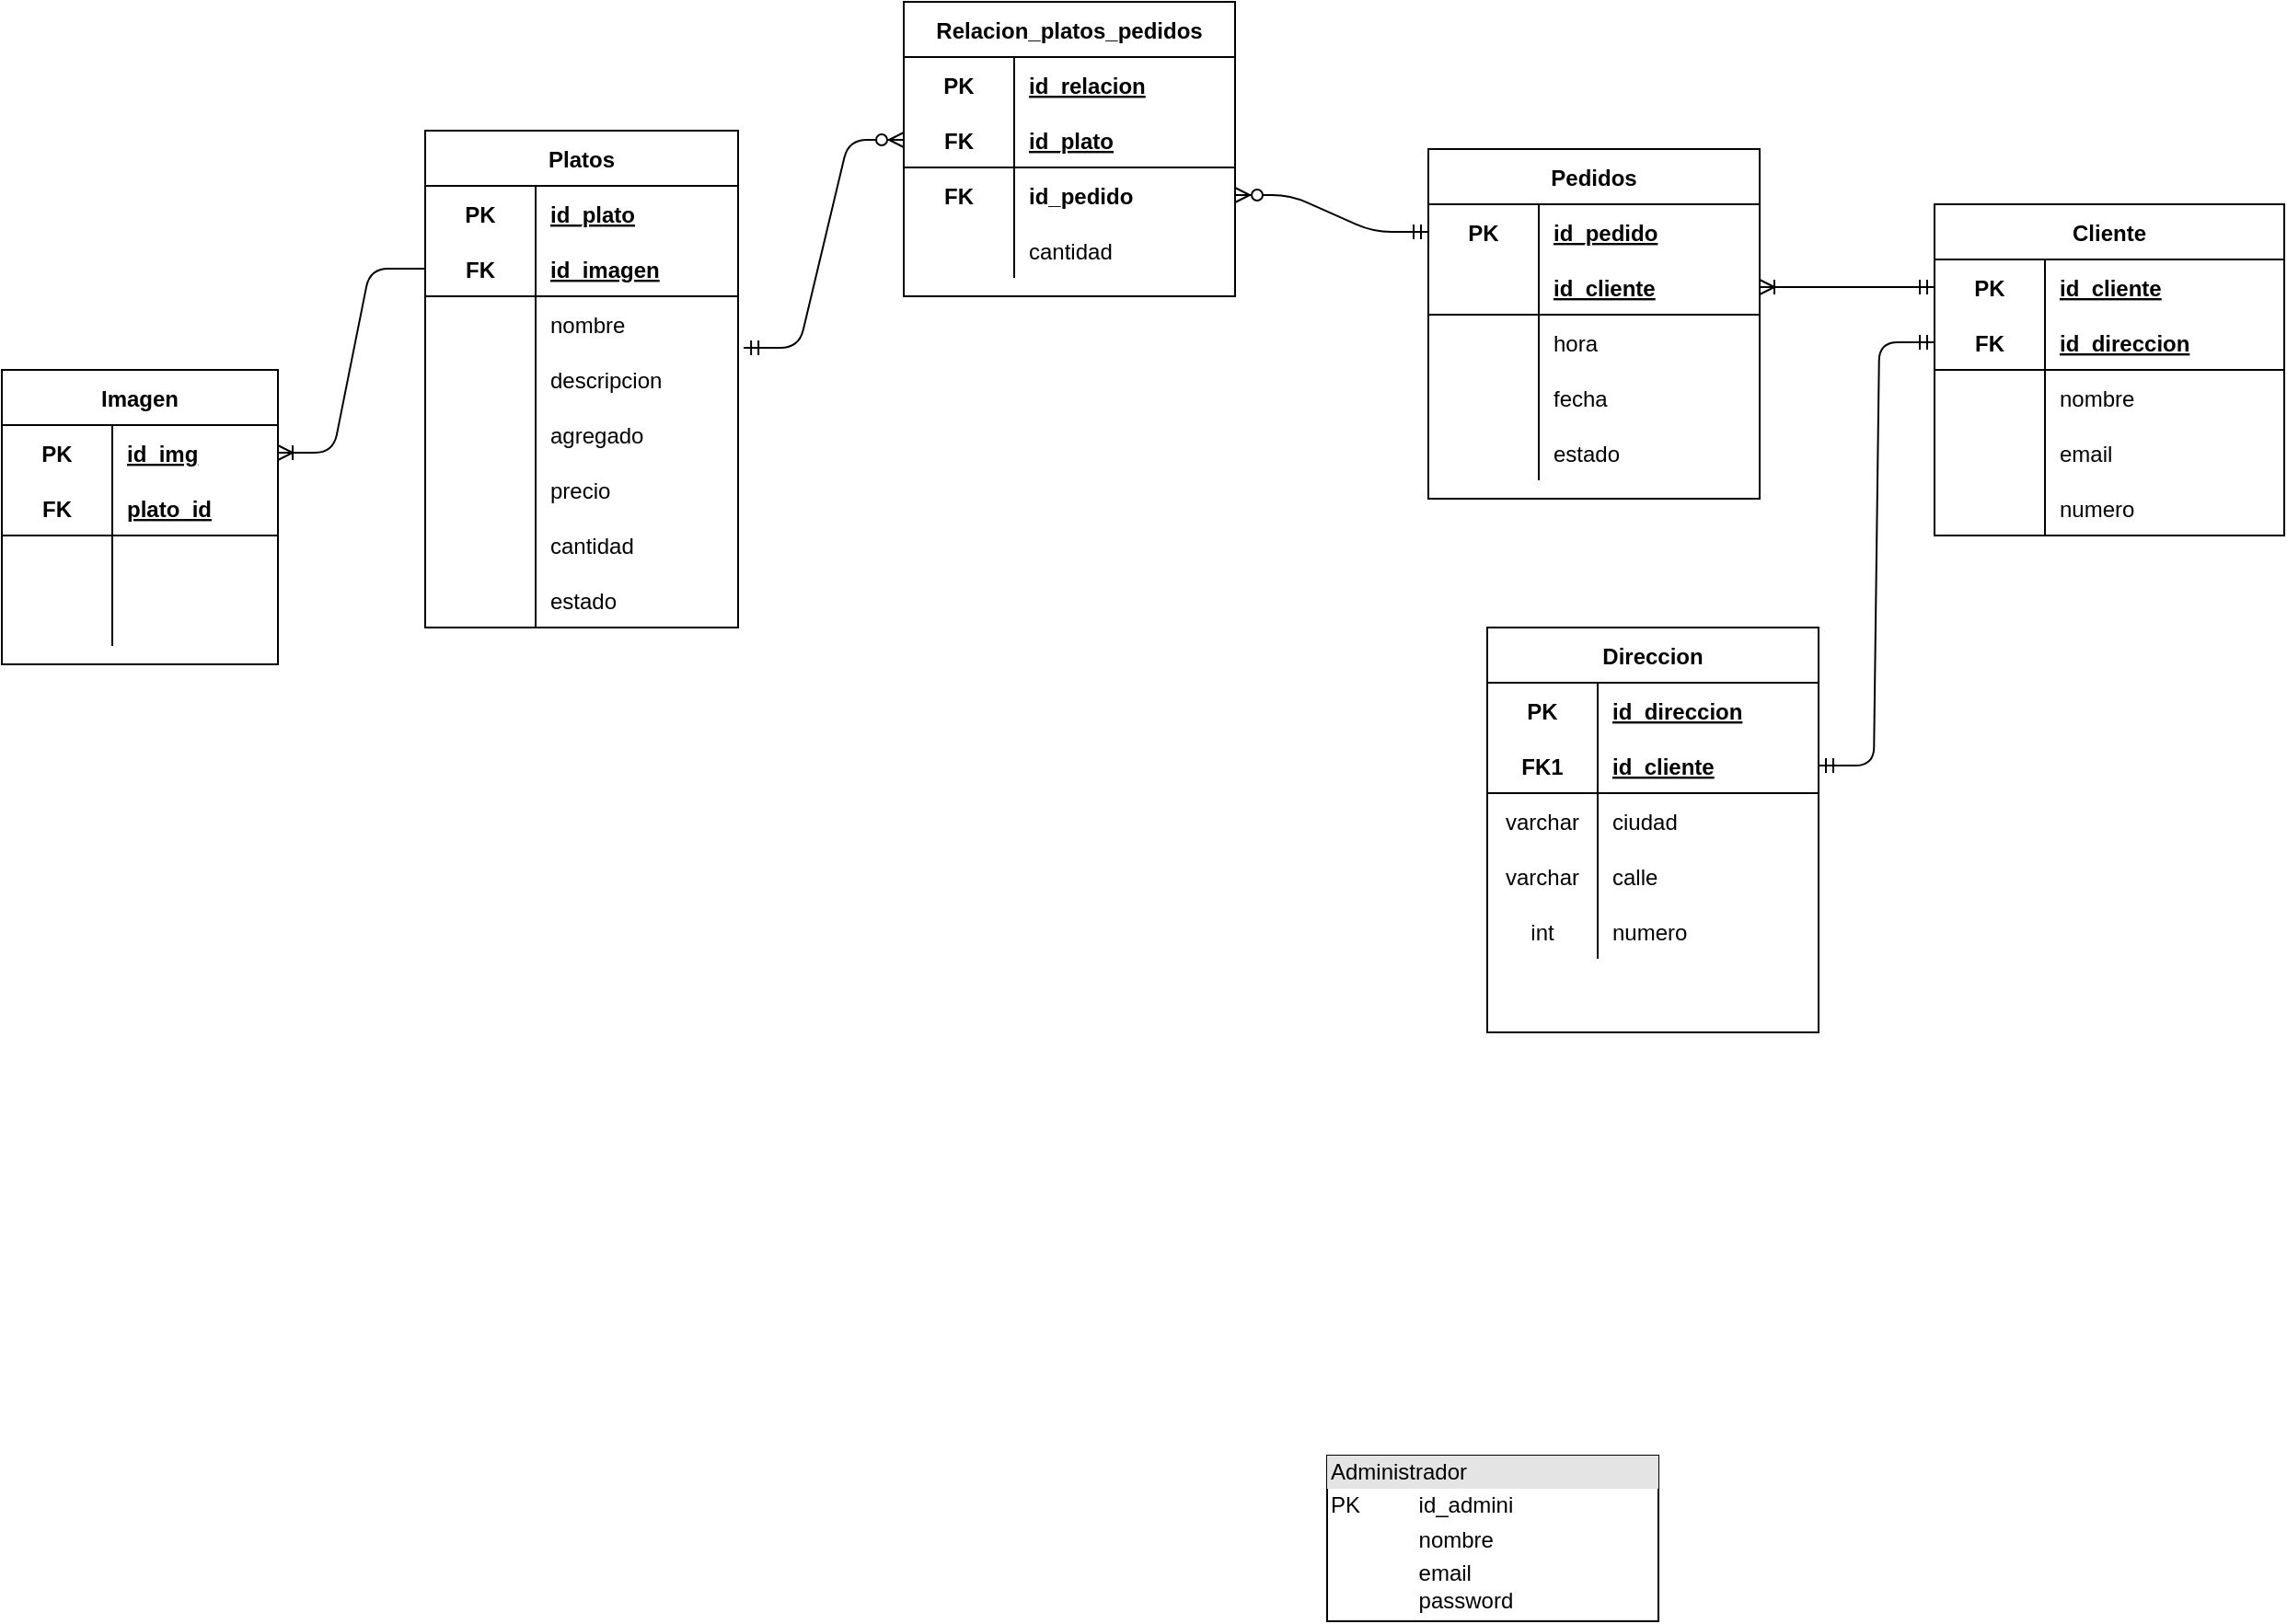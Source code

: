 <mxfile version="15.2.7" type="github">
  <diagram id="C5RBs43oDa-KdzZeNtuy" name="Page-1">
    <mxGraphModel dx="2143" dy="746" grid="1" gridSize="10" guides="1" tooltips="1" connect="1" arrows="1" fold="1" page="1" pageScale="1" pageWidth="827" pageHeight="1169" math="0" shadow="0">
      <root>
        <mxCell id="WIyWlLk6GJQsqaUBKTNV-0" />
        <mxCell id="WIyWlLk6GJQsqaUBKTNV-1" parent="WIyWlLk6GJQsqaUBKTNV-0" />
        <mxCell id="ESda6m1xkykQsSSz6do7-42" value="&lt;div style=&quot;box-sizing: border-box ; width: 100% ; background: #e4e4e4 ; padding: 2px&quot;&gt;Administrador&lt;/div&gt;&lt;table style=&quot;width: 100% ; font-size: 1em&quot; cellspacing=&quot;0&quot; cellpadding=&quot;2&quot;&gt;&lt;tbody&gt;&lt;tr&gt;&lt;td&gt;PK&lt;/td&gt;&lt;td&gt;id_admini&lt;/td&gt;&lt;/tr&gt;&lt;tr&gt;&lt;td&gt;&lt;br&gt;&lt;/td&gt;&lt;td&gt;nombre&lt;/td&gt;&lt;/tr&gt;&lt;tr&gt;&lt;td&gt;&lt;br&gt;&lt;/td&gt;&lt;td&gt;email&lt;br&gt;password&lt;br&gt;&lt;/td&gt;&lt;/tr&gt;&lt;/tbody&gt;&lt;/table&gt;" style="verticalAlign=top;align=left;overflow=fill;html=1;" vertex="1" parent="WIyWlLk6GJQsqaUBKTNV-1">
          <mxGeometry x="560" y="910" width="180" height="90" as="geometry" />
        </mxCell>
        <mxCell id="ESda6m1xkykQsSSz6do7-54" value="" style="edgeStyle=entityRelationEdgeStyle;fontSize=12;html=1;endArrow=ERmandOne;startArrow=ERmandOne;entryX=0;entryY=0.5;entryDx=0;entryDy=0;" edge="1" parent="WIyWlLk6GJQsqaUBKTNV-1" source="ESda6m1xkykQsSSz6do7-59" target="ESda6m1xkykQsSSz6do7-76">
          <mxGeometry width="100" height="100" relative="1" as="geometry">
            <mxPoint x="650" y="405" as="sourcePoint" />
            <mxPoint x="750" y="305" as="targetPoint" />
          </mxGeometry>
        </mxCell>
        <mxCell id="ESda6m1xkykQsSSz6do7-55" value="Direccion" style="shape=table;startSize=30;container=1;collapsible=1;childLayout=tableLayout;fixedRows=1;rowLines=0;fontStyle=1;align=center;resizeLast=1;" vertex="1" parent="WIyWlLk6GJQsqaUBKTNV-1">
          <mxGeometry x="647" y="460" width="180" height="220" as="geometry" />
        </mxCell>
        <mxCell id="ESda6m1xkykQsSSz6do7-56" value="" style="shape=partialRectangle;collapsible=0;dropTarget=0;pointerEvents=0;fillColor=none;top=0;left=0;bottom=0;right=0;points=[[0,0.5],[1,0.5]];portConstraint=eastwest;" vertex="1" parent="ESda6m1xkykQsSSz6do7-55">
          <mxGeometry y="30" width="180" height="30" as="geometry" />
        </mxCell>
        <mxCell id="ESda6m1xkykQsSSz6do7-57" value="PK" style="shape=partialRectangle;connectable=0;fillColor=none;top=0;left=0;bottom=0;right=0;fontStyle=1;overflow=hidden;" vertex="1" parent="ESda6m1xkykQsSSz6do7-56">
          <mxGeometry width="60" height="30" as="geometry" />
        </mxCell>
        <mxCell id="ESda6m1xkykQsSSz6do7-58" value="id_direccion" style="shape=partialRectangle;connectable=0;fillColor=none;top=0;left=0;bottom=0;right=0;align=left;spacingLeft=6;fontStyle=5;overflow=hidden;" vertex="1" parent="ESda6m1xkykQsSSz6do7-56">
          <mxGeometry x="60" width="120" height="30" as="geometry" />
        </mxCell>
        <mxCell id="ESda6m1xkykQsSSz6do7-59" value="" style="shape=partialRectangle;collapsible=0;dropTarget=0;pointerEvents=0;fillColor=none;top=0;left=0;bottom=1;right=0;points=[[0,0.5],[1,0.5]];portConstraint=eastwest;" vertex="1" parent="ESda6m1xkykQsSSz6do7-55">
          <mxGeometry y="60" width="180" height="30" as="geometry" />
        </mxCell>
        <mxCell id="ESda6m1xkykQsSSz6do7-60" value="FK1" style="shape=partialRectangle;connectable=0;fillColor=none;top=0;left=0;bottom=0;right=0;fontStyle=1;overflow=hidden;" vertex="1" parent="ESda6m1xkykQsSSz6do7-59">
          <mxGeometry width="60" height="30" as="geometry" />
        </mxCell>
        <mxCell id="ESda6m1xkykQsSSz6do7-61" value="id_cliente" style="shape=partialRectangle;connectable=0;fillColor=none;top=0;left=0;bottom=0;right=0;align=left;spacingLeft=6;fontStyle=5;overflow=hidden;" vertex="1" parent="ESda6m1xkykQsSSz6do7-59">
          <mxGeometry x="60" width="120" height="30" as="geometry" />
        </mxCell>
        <mxCell id="ESda6m1xkykQsSSz6do7-62" value="" style="shape=partialRectangle;collapsible=0;dropTarget=0;pointerEvents=0;fillColor=none;top=0;left=0;bottom=0;right=0;points=[[0,0.5],[1,0.5]];portConstraint=eastwest;" vertex="1" parent="ESda6m1xkykQsSSz6do7-55">
          <mxGeometry y="90" width="180" height="30" as="geometry" />
        </mxCell>
        <mxCell id="ESda6m1xkykQsSSz6do7-63" value="varchar" style="shape=partialRectangle;connectable=0;fillColor=none;top=0;left=0;bottom=0;right=0;editable=1;overflow=hidden;" vertex="1" parent="ESda6m1xkykQsSSz6do7-62">
          <mxGeometry width="60" height="30" as="geometry" />
        </mxCell>
        <mxCell id="ESda6m1xkykQsSSz6do7-64" value="ciudad" style="shape=partialRectangle;connectable=0;fillColor=none;top=0;left=0;bottom=0;right=0;align=left;spacingLeft=6;overflow=hidden;" vertex="1" parent="ESda6m1xkykQsSSz6do7-62">
          <mxGeometry x="60" width="120" height="30" as="geometry" />
        </mxCell>
        <mxCell id="ESda6m1xkykQsSSz6do7-65" value="" style="shape=partialRectangle;collapsible=0;dropTarget=0;pointerEvents=0;fillColor=none;top=0;left=0;bottom=0;right=0;points=[[0,0.5],[1,0.5]];portConstraint=eastwest;" vertex="1" parent="ESda6m1xkykQsSSz6do7-55">
          <mxGeometry y="120" width="180" height="30" as="geometry" />
        </mxCell>
        <mxCell id="ESda6m1xkykQsSSz6do7-66" value="varchar" style="shape=partialRectangle;connectable=0;fillColor=none;top=0;left=0;bottom=0;right=0;editable=1;overflow=hidden;" vertex="1" parent="ESda6m1xkykQsSSz6do7-65">
          <mxGeometry width="60" height="30" as="geometry" />
        </mxCell>
        <mxCell id="ESda6m1xkykQsSSz6do7-67" value="calle" style="shape=partialRectangle;connectable=0;fillColor=none;top=0;left=0;bottom=0;right=0;align=left;spacingLeft=6;overflow=hidden;" vertex="1" parent="ESda6m1xkykQsSSz6do7-65">
          <mxGeometry x="60" width="120" height="30" as="geometry" />
        </mxCell>
        <mxCell id="ESda6m1xkykQsSSz6do7-68" value="" style="shape=partialRectangle;collapsible=0;dropTarget=0;pointerEvents=0;fillColor=none;top=0;left=0;bottom=0;right=0;points=[[0,0.5],[1,0.5]];portConstraint=eastwest;" vertex="1" parent="ESda6m1xkykQsSSz6do7-55">
          <mxGeometry y="150" width="180" height="30" as="geometry" />
        </mxCell>
        <mxCell id="ESda6m1xkykQsSSz6do7-69" value="int" style="shape=partialRectangle;connectable=0;fillColor=none;top=0;left=0;bottom=0;right=0;editable=1;overflow=hidden;" vertex="1" parent="ESda6m1xkykQsSSz6do7-68">
          <mxGeometry width="60" height="30" as="geometry" />
        </mxCell>
        <mxCell id="ESda6m1xkykQsSSz6do7-70" value="numero" style="shape=partialRectangle;connectable=0;fillColor=none;top=0;left=0;bottom=0;right=0;align=left;spacingLeft=6;overflow=hidden;" vertex="1" parent="ESda6m1xkykQsSSz6do7-68">
          <mxGeometry x="60" width="120" height="30" as="geometry" />
        </mxCell>
        <mxCell id="ESda6m1xkykQsSSz6do7-72" value="Cliente" style="shape=table;startSize=30;container=1;collapsible=1;childLayout=tableLayout;fixedRows=1;rowLines=0;fontStyle=1;align=center;resizeLast=1;" vertex="1" parent="WIyWlLk6GJQsqaUBKTNV-1">
          <mxGeometry x="890" y="230" width="190" height="180" as="geometry" />
        </mxCell>
        <mxCell id="ESda6m1xkykQsSSz6do7-73" value="" style="shape=partialRectangle;collapsible=0;dropTarget=0;pointerEvents=0;fillColor=none;top=0;left=0;bottom=0;right=0;points=[[0,0.5],[1,0.5]];portConstraint=eastwest;" vertex="1" parent="ESda6m1xkykQsSSz6do7-72">
          <mxGeometry y="30" width="190" height="30" as="geometry" />
        </mxCell>
        <mxCell id="ESda6m1xkykQsSSz6do7-74" value="PK" style="shape=partialRectangle;connectable=0;fillColor=none;top=0;left=0;bottom=0;right=0;fontStyle=1;overflow=hidden;" vertex="1" parent="ESda6m1xkykQsSSz6do7-73">
          <mxGeometry width="60" height="30" as="geometry" />
        </mxCell>
        <mxCell id="ESda6m1xkykQsSSz6do7-75" value="id_cliente" style="shape=partialRectangle;connectable=0;fillColor=none;top=0;left=0;bottom=0;right=0;align=left;spacingLeft=6;fontStyle=5;overflow=hidden;" vertex="1" parent="ESda6m1xkykQsSSz6do7-73">
          <mxGeometry x="60" width="130" height="30" as="geometry" />
        </mxCell>
        <mxCell id="ESda6m1xkykQsSSz6do7-76" value="" style="shape=partialRectangle;collapsible=0;dropTarget=0;pointerEvents=0;fillColor=none;top=0;left=0;bottom=1;right=0;points=[[0,0.5],[1,0.5]];portConstraint=eastwest;" vertex="1" parent="ESda6m1xkykQsSSz6do7-72">
          <mxGeometry y="60" width="190" height="30" as="geometry" />
        </mxCell>
        <mxCell id="ESda6m1xkykQsSSz6do7-77" value="FK" style="shape=partialRectangle;connectable=0;fillColor=none;top=0;left=0;bottom=0;right=0;fontStyle=1;overflow=hidden;" vertex="1" parent="ESda6m1xkykQsSSz6do7-76">
          <mxGeometry width="60" height="30" as="geometry" />
        </mxCell>
        <mxCell id="ESda6m1xkykQsSSz6do7-78" value="id_direccion" style="shape=partialRectangle;connectable=0;fillColor=none;top=0;left=0;bottom=0;right=0;align=left;spacingLeft=6;fontStyle=5;overflow=hidden;" vertex="1" parent="ESda6m1xkykQsSSz6do7-76">
          <mxGeometry x="60" width="130" height="30" as="geometry" />
        </mxCell>
        <mxCell id="ESda6m1xkykQsSSz6do7-79" value="" style="shape=partialRectangle;collapsible=0;dropTarget=0;pointerEvents=0;fillColor=none;top=0;left=0;bottom=0;right=0;points=[[0,0.5],[1,0.5]];portConstraint=eastwest;" vertex="1" parent="ESda6m1xkykQsSSz6do7-72">
          <mxGeometry y="90" width="190" height="30" as="geometry" />
        </mxCell>
        <mxCell id="ESda6m1xkykQsSSz6do7-80" value="" style="shape=partialRectangle;connectable=0;fillColor=none;top=0;left=0;bottom=0;right=0;editable=1;overflow=hidden;" vertex="1" parent="ESda6m1xkykQsSSz6do7-79">
          <mxGeometry width="60" height="30" as="geometry" />
        </mxCell>
        <mxCell id="ESda6m1xkykQsSSz6do7-81" value="nombre" style="shape=partialRectangle;connectable=0;fillColor=none;top=0;left=0;bottom=0;right=0;align=left;spacingLeft=6;overflow=hidden;" vertex="1" parent="ESda6m1xkykQsSSz6do7-79">
          <mxGeometry x="60" width="130" height="30" as="geometry" />
        </mxCell>
        <mxCell id="ESda6m1xkykQsSSz6do7-82" value="" style="shape=partialRectangle;collapsible=0;dropTarget=0;pointerEvents=0;fillColor=none;top=0;left=0;bottom=0;right=0;points=[[0,0.5],[1,0.5]];portConstraint=eastwest;" vertex="1" parent="ESda6m1xkykQsSSz6do7-72">
          <mxGeometry y="120" width="190" height="30" as="geometry" />
        </mxCell>
        <mxCell id="ESda6m1xkykQsSSz6do7-83" value="" style="shape=partialRectangle;connectable=0;fillColor=none;top=0;left=0;bottom=0;right=0;editable=1;overflow=hidden;" vertex="1" parent="ESda6m1xkykQsSSz6do7-82">
          <mxGeometry width="60" height="30" as="geometry" />
        </mxCell>
        <mxCell id="ESda6m1xkykQsSSz6do7-84" value="email" style="shape=partialRectangle;connectable=0;fillColor=none;top=0;left=0;bottom=0;right=0;align=left;spacingLeft=6;overflow=hidden;" vertex="1" parent="ESda6m1xkykQsSSz6do7-82">
          <mxGeometry x="60" width="130" height="30" as="geometry" />
        </mxCell>
        <mxCell id="ESda6m1xkykQsSSz6do7-88" value="" style="shape=partialRectangle;collapsible=0;dropTarget=0;pointerEvents=0;fillColor=none;top=0;left=0;bottom=0;right=0;points=[[0,0.5],[1,0.5]];portConstraint=eastwest;" vertex="1" parent="ESda6m1xkykQsSSz6do7-72">
          <mxGeometry y="150" width="190" height="30" as="geometry" />
        </mxCell>
        <mxCell id="ESda6m1xkykQsSSz6do7-89" value="                " style="shape=partialRectangle;connectable=0;fillColor=none;top=0;left=0;bottom=0;right=0;editable=1;overflow=hidden;" vertex="1" parent="ESda6m1xkykQsSSz6do7-88">
          <mxGeometry width="60" height="30" as="geometry" />
        </mxCell>
        <mxCell id="ESda6m1xkykQsSSz6do7-90" value="numero" style="shape=partialRectangle;connectable=0;fillColor=none;top=0;left=0;bottom=0;right=0;align=left;spacingLeft=6;overflow=hidden;" vertex="1" parent="ESda6m1xkykQsSSz6do7-88">
          <mxGeometry x="60" width="130" height="30" as="geometry" />
        </mxCell>
        <mxCell id="ESda6m1xkykQsSSz6do7-91" value="Pedidos" style="shape=table;startSize=30;container=1;collapsible=1;childLayout=tableLayout;fixedRows=1;rowLines=0;fontStyle=1;align=center;resizeLast=1;" vertex="1" parent="WIyWlLk6GJQsqaUBKTNV-1">
          <mxGeometry x="615" y="200" width="180" height="190" as="geometry" />
        </mxCell>
        <mxCell id="ESda6m1xkykQsSSz6do7-92" value="" style="shape=partialRectangle;collapsible=0;dropTarget=0;pointerEvents=0;fillColor=none;top=0;left=0;bottom=0;right=0;points=[[0,0.5],[1,0.5]];portConstraint=eastwest;" vertex="1" parent="ESda6m1xkykQsSSz6do7-91">
          <mxGeometry y="30" width="180" height="30" as="geometry" />
        </mxCell>
        <mxCell id="ESda6m1xkykQsSSz6do7-93" value="PK" style="shape=partialRectangle;connectable=0;fillColor=none;top=0;left=0;bottom=0;right=0;fontStyle=1;overflow=hidden;" vertex="1" parent="ESda6m1xkykQsSSz6do7-92">
          <mxGeometry width="60" height="30" as="geometry" />
        </mxCell>
        <mxCell id="ESda6m1xkykQsSSz6do7-94" value="id_pedido" style="shape=partialRectangle;connectable=0;fillColor=none;top=0;left=0;bottom=0;right=0;align=left;spacingLeft=6;fontStyle=5;overflow=hidden;" vertex="1" parent="ESda6m1xkykQsSSz6do7-92">
          <mxGeometry x="60" width="120" height="30" as="geometry" />
        </mxCell>
        <mxCell id="ESda6m1xkykQsSSz6do7-95" value="" style="shape=partialRectangle;collapsible=0;dropTarget=0;pointerEvents=0;fillColor=none;top=0;left=0;bottom=1;right=0;points=[[0,0.5],[1,0.5]];portConstraint=eastwest;" vertex="1" parent="ESda6m1xkykQsSSz6do7-91">
          <mxGeometry y="60" width="180" height="30" as="geometry" />
        </mxCell>
        <mxCell id="ESda6m1xkykQsSSz6do7-96" value="" style="shape=partialRectangle;connectable=0;fillColor=none;top=0;left=0;bottom=0;right=0;fontStyle=1;overflow=hidden;" vertex="1" parent="ESda6m1xkykQsSSz6do7-95">
          <mxGeometry width="60" height="30" as="geometry" />
        </mxCell>
        <mxCell id="ESda6m1xkykQsSSz6do7-97" value="id_cliente" style="shape=partialRectangle;connectable=0;fillColor=none;top=0;left=0;bottom=0;right=0;align=left;spacingLeft=6;fontStyle=5;overflow=hidden;" vertex="1" parent="ESda6m1xkykQsSSz6do7-95">
          <mxGeometry x="60" width="120" height="30" as="geometry" />
        </mxCell>
        <mxCell id="ESda6m1xkykQsSSz6do7-98" value="" style="shape=partialRectangle;collapsible=0;dropTarget=0;pointerEvents=0;fillColor=none;top=0;left=0;bottom=0;right=0;points=[[0,0.5],[1,0.5]];portConstraint=eastwest;" vertex="1" parent="ESda6m1xkykQsSSz6do7-91">
          <mxGeometry y="90" width="180" height="30" as="geometry" />
        </mxCell>
        <mxCell id="ESda6m1xkykQsSSz6do7-99" value="" style="shape=partialRectangle;connectable=0;fillColor=none;top=0;left=0;bottom=0;right=0;editable=1;overflow=hidden;" vertex="1" parent="ESda6m1xkykQsSSz6do7-98">
          <mxGeometry width="60" height="30" as="geometry" />
        </mxCell>
        <mxCell id="ESda6m1xkykQsSSz6do7-100" value="hora" style="shape=partialRectangle;connectable=0;fillColor=none;top=0;left=0;bottom=0;right=0;align=left;spacingLeft=6;overflow=hidden;" vertex="1" parent="ESda6m1xkykQsSSz6do7-98">
          <mxGeometry x="60" width="120" height="30" as="geometry" />
        </mxCell>
        <mxCell id="ESda6m1xkykQsSSz6do7-138" value="" style="shape=partialRectangle;collapsible=0;dropTarget=0;pointerEvents=0;fillColor=none;top=0;left=0;bottom=0;right=0;points=[[0,0.5],[1,0.5]];portConstraint=eastwest;" vertex="1" parent="ESda6m1xkykQsSSz6do7-91">
          <mxGeometry y="120" width="180" height="30" as="geometry" />
        </mxCell>
        <mxCell id="ESda6m1xkykQsSSz6do7-139" value="" style="shape=partialRectangle;connectable=0;fillColor=none;top=0;left=0;bottom=0;right=0;editable=1;overflow=hidden;" vertex="1" parent="ESda6m1xkykQsSSz6do7-138">
          <mxGeometry width="60" height="30" as="geometry" />
        </mxCell>
        <mxCell id="ESda6m1xkykQsSSz6do7-140" value="fecha" style="shape=partialRectangle;connectable=0;fillColor=none;top=0;left=0;bottom=0;right=0;align=left;spacingLeft=6;overflow=hidden;" vertex="1" parent="ESda6m1xkykQsSSz6do7-138">
          <mxGeometry x="60" width="120" height="30" as="geometry" />
        </mxCell>
        <mxCell id="ESda6m1xkykQsSSz6do7-101" value="" style="shape=partialRectangle;collapsible=0;dropTarget=0;pointerEvents=0;fillColor=none;top=0;left=0;bottom=0;right=0;points=[[0,0.5],[1,0.5]];portConstraint=eastwest;" vertex="1" parent="ESda6m1xkykQsSSz6do7-91">
          <mxGeometry y="150" width="180" height="30" as="geometry" />
        </mxCell>
        <mxCell id="ESda6m1xkykQsSSz6do7-102" value="" style="shape=partialRectangle;connectable=0;fillColor=none;top=0;left=0;bottom=0;right=0;editable=1;overflow=hidden;" vertex="1" parent="ESda6m1xkykQsSSz6do7-101">
          <mxGeometry width="60" height="30" as="geometry" />
        </mxCell>
        <mxCell id="ESda6m1xkykQsSSz6do7-103" value="estado" style="shape=partialRectangle;connectable=0;fillColor=none;top=0;left=0;bottom=0;right=0;align=left;spacingLeft=6;overflow=hidden;" vertex="1" parent="ESda6m1xkykQsSSz6do7-101">
          <mxGeometry x="60" width="120" height="30" as="geometry" />
        </mxCell>
        <mxCell id="ESda6m1xkykQsSSz6do7-104" value="Platos" style="shape=table;startSize=30;container=1;collapsible=1;childLayout=tableLayout;fixedRows=1;rowLines=0;fontStyle=1;align=center;resizeLast=1;" vertex="1" parent="WIyWlLk6GJQsqaUBKTNV-1">
          <mxGeometry x="70" y="190" width="170" height="270" as="geometry" />
        </mxCell>
        <mxCell id="ESda6m1xkykQsSSz6do7-105" value="" style="shape=partialRectangle;collapsible=0;dropTarget=0;pointerEvents=0;fillColor=none;top=0;left=0;bottom=0;right=0;points=[[0,0.5],[1,0.5]];portConstraint=eastwest;" vertex="1" parent="ESda6m1xkykQsSSz6do7-104">
          <mxGeometry y="30" width="170" height="30" as="geometry" />
        </mxCell>
        <mxCell id="ESda6m1xkykQsSSz6do7-106" value="PK" style="shape=partialRectangle;connectable=0;fillColor=none;top=0;left=0;bottom=0;right=0;fontStyle=1;overflow=hidden;" vertex="1" parent="ESda6m1xkykQsSSz6do7-105">
          <mxGeometry width="60" height="30" as="geometry" />
        </mxCell>
        <mxCell id="ESda6m1xkykQsSSz6do7-107" value="id_plato" style="shape=partialRectangle;connectable=0;fillColor=none;top=0;left=0;bottom=0;right=0;align=left;spacingLeft=6;fontStyle=5;overflow=hidden;" vertex="1" parent="ESda6m1xkykQsSSz6do7-105">
          <mxGeometry x="60" width="110" height="30" as="geometry" />
        </mxCell>
        <mxCell id="ESda6m1xkykQsSSz6do7-108" value="" style="shape=partialRectangle;collapsible=0;dropTarget=0;pointerEvents=0;fillColor=none;top=0;left=0;bottom=1;right=0;points=[[0,0.5],[1,0.5]];portConstraint=eastwest;" vertex="1" parent="ESda6m1xkykQsSSz6do7-104">
          <mxGeometry y="60" width="170" height="30" as="geometry" />
        </mxCell>
        <mxCell id="ESda6m1xkykQsSSz6do7-109" value="FK" style="shape=partialRectangle;connectable=0;fillColor=none;top=0;left=0;bottom=0;right=0;fontStyle=1;overflow=hidden;" vertex="1" parent="ESda6m1xkykQsSSz6do7-108">
          <mxGeometry width="60" height="30" as="geometry" />
        </mxCell>
        <mxCell id="ESda6m1xkykQsSSz6do7-110" value="id_imagen" style="shape=partialRectangle;connectable=0;fillColor=none;top=0;left=0;bottom=0;right=0;align=left;spacingLeft=6;fontStyle=5;overflow=hidden;" vertex="1" parent="ESda6m1xkykQsSSz6do7-108">
          <mxGeometry x="60" width="110" height="30" as="geometry" />
        </mxCell>
        <mxCell id="ESda6m1xkykQsSSz6do7-111" value="" style="shape=partialRectangle;collapsible=0;dropTarget=0;pointerEvents=0;fillColor=none;top=0;left=0;bottom=0;right=0;points=[[0,0.5],[1,0.5]];portConstraint=eastwest;" vertex="1" parent="ESda6m1xkykQsSSz6do7-104">
          <mxGeometry y="90" width="170" height="30" as="geometry" />
        </mxCell>
        <mxCell id="ESda6m1xkykQsSSz6do7-112" value="" style="shape=partialRectangle;connectable=0;fillColor=none;top=0;left=0;bottom=0;right=0;editable=1;overflow=hidden;" vertex="1" parent="ESda6m1xkykQsSSz6do7-111">
          <mxGeometry width="60" height="30" as="geometry" />
        </mxCell>
        <mxCell id="ESda6m1xkykQsSSz6do7-113" value="nombre" style="shape=partialRectangle;connectable=0;fillColor=none;top=0;left=0;bottom=0;right=0;align=left;spacingLeft=6;overflow=hidden;" vertex="1" parent="ESda6m1xkykQsSSz6do7-111">
          <mxGeometry x="60" width="110" height="30" as="geometry" />
        </mxCell>
        <mxCell id="ESda6m1xkykQsSSz6do7-114" value="" style="shape=partialRectangle;collapsible=0;dropTarget=0;pointerEvents=0;fillColor=none;top=0;left=0;bottom=0;right=0;points=[[0,0.5],[1,0.5]];portConstraint=eastwest;" vertex="1" parent="ESda6m1xkykQsSSz6do7-104">
          <mxGeometry y="120" width="170" height="30" as="geometry" />
        </mxCell>
        <mxCell id="ESda6m1xkykQsSSz6do7-115" value="" style="shape=partialRectangle;connectable=0;fillColor=none;top=0;left=0;bottom=0;right=0;editable=1;overflow=hidden;" vertex="1" parent="ESda6m1xkykQsSSz6do7-114">
          <mxGeometry width="60" height="30" as="geometry" />
        </mxCell>
        <mxCell id="ESda6m1xkykQsSSz6do7-116" value="descripcion" style="shape=partialRectangle;connectable=0;fillColor=none;top=0;left=0;bottom=0;right=0;align=left;spacingLeft=6;overflow=hidden;" vertex="1" parent="ESda6m1xkykQsSSz6do7-114">
          <mxGeometry x="60" width="110" height="30" as="geometry" />
        </mxCell>
        <mxCell id="ESda6m1xkykQsSSz6do7-117" value="" style="shape=partialRectangle;collapsible=0;dropTarget=0;pointerEvents=0;fillColor=none;top=0;left=0;bottom=0;right=0;points=[[0,0.5],[1,0.5]];portConstraint=eastwest;" vertex="1" parent="ESda6m1xkykQsSSz6do7-104">
          <mxGeometry y="150" width="170" height="30" as="geometry" />
        </mxCell>
        <mxCell id="ESda6m1xkykQsSSz6do7-118" value="" style="shape=partialRectangle;connectable=0;fillColor=none;top=0;left=0;bottom=0;right=0;editable=1;overflow=hidden;" vertex="1" parent="ESda6m1xkykQsSSz6do7-117">
          <mxGeometry width="60" height="30" as="geometry" />
        </mxCell>
        <mxCell id="ESda6m1xkykQsSSz6do7-119" value="agregado" style="shape=partialRectangle;connectable=0;fillColor=none;top=0;left=0;bottom=0;right=0;align=left;spacingLeft=6;overflow=hidden;" vertex="1" parent="ESda6m1xkykQsSSz6do7-117">
          <mxGeometry x="60" width="110" height="30" as="geometry" />
        </mxCell>
        <mxCell id="ESda6m1xkykQsSSz6do7-135" value="" style="shape=partialRectangle;collapsible=0;dropTarget=0;pointerEvents=0;fillColor=none;top=0;left=0;bottom=0;right=0;points=[[0,0.5],[1,0.5]];portConstraint=eastwest;" vertex="1" parent="ESda6m1xkykQsSSz6do7-104">
          <mxGeometry y="180" width="170" height="30" as="geometry" />
        </mxCell>
        <mxCell id="ESda6m1xkykQsSSz6do7-136" value="" style="shape=partialRectangle;connectable=0;fillColor=none;top=0;left=0;bottom=0;right=0;editable=1;overflow=hidden;" vertex="1" parent="ESda6m1xkykQsSSz6do7-135">
          <mxGeometry width="60" height="30" as="geometry" />
        </mxCell>
        <mxCell id="ESda6m1xkykQsSSz6do7-137" value="precio" style="shape=partialRectangle;connectable=0;fillColor=none;top=0;left=0;bottom=0;right=0;align=left;spacingLeft=6;overflow=hidden;" vertex="1" parent="ESda6m1xkykQsSSz6do7-135">
          <mxGeometry x="60" width="110" height="30" as="geometry" />
        </mxCell>
        <mxCell id="ESda6m1xkykQsSSz6do7-141" value="" style="shape=partialRectangle;collapsible=0;dropTarget=0;pointerEvents=0;fillColor=none;top=0;left=0;bottom=0;right=0;points=[[0,0.5],[1,0.5]];portConstraint=eastwest;" vertex="1" parent="ESda6m1xkykQsSSz6do7-104">
          <mxGeometry y="210" width="170" height="30" as="geometry" />
        </mxCell>
        <mxCell id="ESda6m1xkykQsSSz6do7-142" value="" style="shape=partialRectangle;connectable=0;fillColor=none;top=0;left=0;bottom=0;right=0;editable=1;overflow=hidden;" vertex="1" parent="ESda6m1xkykQsSSz6do7-141">
          <mxGeometry width="60" height="30" as="geometry" />
        </mxCell>
        <mxCell id="ESda6m1xkykQsSSz6do7-143" value="cantidad" style="shape=partialRectangle;connectable=0;fillColor=none;top=0;left=0;bottom=0;right=0;align=left;spacingLeft=6;overflow=hidden;" vertex="1" parent="ESda6m1xkykQsSSz6do7-141">
          <mxGeometry x="60" width="110" height="30" as="geometry" />
        </mxCell>
        <mxCell id="ESda6m1xkykQsSSz6do7-144" value="" style="shape=partialRectangle;collapsible=0;dropTarget=0;pointerEvents=0;fillColor=none;top=0;left=0;bottom=0;right=0;points=[[0,0.5],[1,0.5]];portConstraint=eastwest;" vertex="1" parent="ESda6m1xkykQsSSz6do7-104">
          <mxGeometry y="240" width="170" height="30" as="geometry" />
        </mxCell>
        <mxCell id="ESda6m1xkykQsSSz6do7-145" value="" style="shape=partialRectangle;connectable=0;fillColor=none;top=0;left=0;bottom=0;right=0;editable=1;overflow=hidden;" vertex="1" parent="ESda6m1xkykQsSSz6do7-144">
          <mxGeometry width="60" height="30" as="geometry" />
        </mxCell>
        <mxCell id="ESda6m1xkykQsSSz6do7-146" value="estado" style="shape=partialRectangle;connectable=0;fillColor=none;top=0;left=0;bottom=0;right=0;align=left;spacingLeft=6;overflow=hidden;" vertex="1" parent="ESda6m1xkykQsSSz6do7-144">
          <mxGeometry x="60" width="110" height="30" as="geometry" />
        </mxCell>
        <mxCell id="ESda6m1xkykQsSSz6do7-120" value="Relacion_platos_pedidos" style="shape=table;startSize=30;container=1;collapsible=1;childLayout=tableLayout;fixedRows=1;rowLines=0;fontStyle=1;align=center;resizeLast=1;" vertex="1" parent="WIyWlLk6GJQsqaUBKTNV-1">
          <mxGeometry x="330" y="120" width="180" height="160" as="geometry" />
        </mxCell>
        <mxCell id="ESda6m1xkykQsSSz6do7-121" value="" style="shape=partialRectangle;collapsible=0;dropTarget=0;pointerEvents=0;fillColor=none;top=0;left=0;bottom=0;right=0;points=[[0,0.5],[1,0.5]];portConstraint=eastwest;" vertex="1" parent="ESda6m1xkykQsSSz6do7-120">
          <mxGeometry y="30" width="180" height="30" as="geometry" />
        </mxCell>
        <mxCell id="ESda6m1xkykQsSSz6do7-122" value="PK" style="shape=partialRectangle;connectable=0;fillColor=none;top=0;left=0;bottom=0;right=0;fontStyle=1;overflow=hidden;" vertex="1" parent="ESda6m1xkykQsSSz6do7-121">
          <mxGeometry width="60" height="30" as="geometry" />
        </mxCell>
        <mxCell id="ESda6m1xkykQsSSz6do7-123" value="id_relacion" style="shape=partialRectangle;connectable=0;fillColor=none;top=0;left=0;bottom=0;right=0;align=left;spacingLeft=6;fontStyle=5;overflow=hidden;" vertex="1" parent="ESda6m1xkykQsSSz6do7-121">
          <mxGeometry x="60" width="120" height="30" as="geometry" />
        </mxCell>
        <mxCell id="ESda6m1xkykQsSSz6do7-124" value="" style="shape=partialRectangle;collapsible=0;dropTarget=0;pointerEvents=0;fillColor=none;top=0;left=0;bottom=1;right=0;points=[[0,0.5],[1,0.5]];portConstraint=eastwest;" vertex="1" parent="ESda6m1xkykQsSSz6do7-120">
          <mxGeometry y="60" width="180" height="30" as="geometry" />
        </mxCell>
        <mxCell id="ESda6m1xkykQsSSz6do7-125" value="FK" style="shape=partialRectangle;connectable=0;fillColor=none;top=0;left=0;bottom=0;right=0;fontStyle=1;overflow=hidden;" vertex="1" parent="ESda6m1xkykQsSSz6do7-124">
          <mxGeometry width="60" height="30" as="geometry" />
        </mxCell>
        <mxCell id="ESda6m1xkykQsSSz6do7-126" value="id_plato" style="shape=partialRectangle;connectable=0;fillColor=none;top=0;left=0;bottom=0;right=0;align=left;spacingLeft=6;fontStyle=5;overflow=hidden;" vertex="1" parent="ESda6m1xkykQsSSz6do7-124">
          <mxGeometry x="60" width="120" height="30" as="geometry" />
        </mxCell>
        <mxCell id="ESda6m1xkykQsSSz6do7-127" value="" style="shape=partialRectangle;collapsible=0;dropTarget=0;pointerEvents=0;fillColor=none;top=0;left=0;bottom=0;right=0;points=[[0,0.5],[1,0.5]];portConstraint=eastwest;" vertex="1" parent="ESda6m1xkykQsSSz6do7-120">
          <mxGeometry y="90" width="180" height="30" as="geometry" />
        </mxCell>
        <mxCell id="ESda6m1xkykQsSSz6do7-128" value="" style="shape=partialRectangle;connectable=0;fillColor=none;top=0;left=0;bottom=0;right=0;editable=1;overflow=hidden;" vertex="1" parent="ESda6m1xkykQsSSz6do7-127">
          <mxGeometry width="60" height="30" as="geometry" />
        </mxCell>
        <mxCell id="ESda6m1xkykQsSSz6do7-129" value="id_pedido" style="shape=partialRectangle;connectable=0;fillColor=none;top=0;left=0;bottom=0;right=0;align=left;spacingLeft=6;overflow=hidden;fontStyle=1" vertex="1" parent="ESda6m1xkykQsSSz6do7-127">
          <mxGeometry x="60" width="120" height="30" as="geometry" />
        </mxCell>
        <mxCell id="ESda6m1xkykQsSSz6do7-130" value="" style="shape=partialRectangle;collapsible=0;dropTarget=0;pointerEvents=0;fillColor=none;top=0;left=0;bottom=0;right=0;points=[[0,0.5],[1,0.5]];portConstraint=eastwest;" vertex="1" parent="ESda6m1xkykQsSSz6do7-120">
          <mxGeometry y="120" width="180" height="30" as="geometry" />
        </mxCell>
        <mxCell id="ESda6m1xkykQsSSz6do7-131" value="" style="shape=partialRectangle;connectable=0;fillColor=none;top=0;left=0;bottom=0;right=0;editable=1;overflow=hidden;" vertex="1" parent="ESda6m1xkykQsSSz6do7-130">
          <mxGeometry width="60" height="30" as="geometry" />
        </mxCell>
        <mxCell id="ESda6m1xkykQsSSz6do7-132" value="cantidad" style="shape=partialRectangle;connectable=0;fillColor=none;top=0;left=0;bottom=0;right=0;align=left;spacingLeft=6;overflow=hidden;" vertex="1" parent="ESda6m1xkykQsSSz6do7-130">
          <mxGeometry x="60" width="120" height="30" as="geometry" />
        </mxCell>
        <mxCell id="ESda6m1xkykQsSSz6do7-133" value="FK" style="shape=partialRectangle;connectable=0;fillColor=none;top=0;left=0;bottom=0;right=0;fontStyle=1;overflow=hidden;" vertex="1" parent="WIyWlLk6GJQsqaUBKTNV-1">
          <mxGeometry x="330" y="210" width="60" height="30" as="geometry" />
        </mxCell>
        <mxCell id="ESda6m1xkykQsSSz6do7-147" value="Imagen" style="shape=table;startSize=30;container=1;collapsible=1;childLayout=tableLayout;fixedRows=1;rowLines=0;fontStyle=1;align=center;resizeLast=1;" vertex="1" parent="WIyWlLk6GJQsqaUBKTNV-1">
          <mxGeometry x="-160" y="320" width="150" height="160" as="geometry" />
        </mxCell>
        <mxCell id="ESda6m1xkykQsSSz6do7-148" value="" style="shape=partialRectangle;collapsible=0;dropTarget=0;pointerEvents=0;fillColor=none;top=0;left=0;bottom=0;right=0;points=[[0,0.5],[1,0.5]];portConstraint=eastwest;" vertex="1" parent="ESda6m1xkykQsSSz6do7-147">
          <mxGeometry y="30" width="150" height="30" as="geometry" />
        </mxCell>
        <mxCell id="ESda6m1xkykQsSSz6do7-149" value="PK" style="shape=partialRectangle;connectable=0;fillColor=none;top=0;left=0;bottom=0;right=0;fontStyle=1;overflow=hidden;" vertex="1" parent="ESda6m1xkykQsSSz6do7-148">
          <mxGeometry width="60" height="30" as="geometry" />
        </mxCell>
        <mxCell id="ESda6m1xkykQsSSz6do7-150" value="id_img" style="shape=partialRectangle;connectable=0;fillColor=none;top=0;left=0;bottom=0;right=0;align=left;spacingLeft=6;fontStyle=5;overflow=hidden;" vertex="1" parent="ESda6m1xkykQsSSz6do7-148">
          <mxGeometry x="60" width="90" height="30" as="geometry" />
        </mxCell>
        <mxCell id="ESda6m1xkykQsSSz6do7-151" value="" style="shape=partialRectangle;collapsible=0;dropTarget=0;pointerEvents=0;fillColor=none;top=0;left=0;bottom=1;right=0;points=[[0,0.5],[1,0.5]];portConstraint=eastwest;" vertex="1" parent="ESda6m1xkykQsSSz6do7-147">
          <mxGeometry y="60" width="150" height="30" as="geometry" />
        </mxCell>
        <mxCell id="ESda6m1xkykQsSSz6do7-152" value="FK" style="shape=partialRectangle;connectable=0;fillColor=none;top=0;left=0;bottom=0;right=0;fontStyle=1;overflow=hidden;" vertex="1" parent="ESda6m1xkykQsSSz6do7-151">
          <mxGeometry width="60" height="30" as="geometry" />
        </mxCell>
        <mxCell id="ESda6m1xkykQsSSz6do7-153" value="plato_id" style="shape=partialRectangle;connectable=0;fillColor=none;top=0;left=0;bottom=0;right=0;align=left;spacingLeft=6;fontStyle=5;overflow=hidden;" vertex="1" parent="ESda6m1xkykQsSSz6do7-151">
          <mxGeometry x="60" width="90" height="30" as="geometry" />
        </mxCell>
        <mxCell id="ESda6m1xkykQsSSz6do7-154" value="" style="shape=partialRectangle;collapsible=0;dropTarget=0;pointerEvents=0;fillColor=none;top=0;left=0;bottom=0;right=0;points=[[0,0.5],[1,0.5]];portConstraint=eastwest;" vertex="1" parent="ESda6m1xkykQsSSz6do7-147">
          <mxGeometry y="90" width="150" height="30" as="geometry" />
        </mxCell>
        <mxCell id="ESda6m1xkykQsSSz6do7-155" value="" style="shape=partialRectangle;connectable=0;fillColor=none;top=0;left=0;bottom=0;right=0;editable=1;overflow=hidden;" vertex="1" parent="ESda6m1xkykQsSSz6do7-154">
          <mxGeometry width="60" height="30" as="geometry" />
        </mxCell>
        <mxCell id="ESda6m1xkykQsSSz6do7-156" value="" style="shape=partialRectangle;connectable=0;fillColor=none;top=0;left=0;bottom=0;right=0;align=left;spacingLeft=6;overflow=hidden;" vertex="1" parent="ESda6m1xkykQsSSz6do7-154">
          <mxGeometry x="60" width="90" height="30" as="geometry" />
        </mxCell>
        <mxCell id="ESda6m1xkykQsSSz6do7-157" value="" style="shape=partialRectangle;collapsible=0;dropTarget=0;pointerEvents=0;fillColor=none;top=0;left=0;bottom=0;right=0;points=[[0,0.5],[1,0.5]];portConstraint=eastwest;" vertex="1" parent="ESda6m1xkykQsSSz6do7-147">
          <mxGeometry y="120" width="150" height="30" as="geometry" />
        </mxCell>
        <mxCell id="ESda6m1xkykQsSSz6do7-158" value="" style="shape=partialRectangle;connectable=0;fillColor=none;top=0;left=0;bottom=0;right=0;editable=1;overflow=hidden;" vertex="1" parent="ESda6m1xkykQsSSz6do7-157">
          <mxGeometry width="60" height="30" as="geometry" />
        </mxCell>
        <mxCell id="ESda6m1xkykQsSSz6do7-159" value="" style="shape=partialRectangle;connectable=0;fillColor=none;top=0;left=0;bottom=0;right=0;align=left;spacingLeft=6;overflow=hidden;" vertex="1" parent="ESda6m1xkykQsSSz6do7-157">
          <mxGeometry x="60" width="90" height="30" as="geometry" />
        </mxCell>
        <mxCell id="ESda6m1xkykQsSSz6do7-160" value="" style="edgeStyle=entityRelationEdgeStyle;fontSize=12;html=1;endArrow=ERoneToMany;exitX=0;exitY=0.5;exitDx=0;exitDy=0;" edge="1" parent="WIyWlLk6GJQsqaUBKTNV-1" source="ESda6m1xkykQsSSz6do7-108" target="ESda6m1xkykQsSSz6do7-148">
          <mxGeometry width="100" height="100" relative="1" as="geometry">
            <mxPoint x="-130" y="230" as="sourcePoint" />
            <mxPoint x="-30" y="130" as="targetPoint" />
          </mxGeometry>
        </mxCell>
        <mxCell id="ESda6m1xkykQsSSz6do7-172" value="" style="edgeStyle=entityRelationEdgeStyle;fontSize=12;html=1;endArrow=ERzeroToMany;startArrow=ERmandOne;exitX=1.018;exitY=-0.067;exitDx=0;exitDy=0;exitPerimeter=0;entryX=0;entryY=0.5;entryDx=0;entryDy=0;" edge="1" parent="WIyWlLk6GJQsqaUBKTNV-1" source="ESda6m1xkykQsSSz6do7-114" target="ESda6m1xkykQsSSz6do7-124">
          <mxGeometry width="100" height="100" relative="1" as="geometry">
            <mxPoint x="260" y="320" as="sourcePoint" />
            <mxPoint x="360" y="220" as="targetPoint" />
          </mxGeometry>
        </mxCell>
        <mxCell id="ESda6m1xkykQsSSz6do7-173" value="" style="edgeStyle=entityRelationEdgeStyle;fontSize=12;html=1;endArrow=ERzeroToMany;startArrow=ERmandOne;exitX=0;exitY=0.5;exitDx=0;exitDy=0;entryX=1;entryY=0.5;entryDx=0;entryDy=0;" edge="1" parent="WIyWlLk6GJQsqaUBKTNV-1" source="ESda6m1xkykQsSSz6do7-92" target="ESda6m1xkykQsSSz6do7-127">
          <mxGeometry width="100" height="100" relative="1" as="geometry">
            <mxPoint x="460" y="410" as="sourcePoint" />
            <mxPoint x="560" y="310" as="targetPoint" />
          </mxGeometry>
        </mxCell>
        <mxCell id="ESda6m1xkykQsSSz6do7-174" value="" style="edgeStyle=entityRelationEdgeStyle;fontSize=12;html=1;endArrow=ERoneToMany;startArrow=ERmandOne;exitX=0;exitY=0.5;exitDx=0;exitDy=0;entryX=1;entryY=0.5;entryDx=0;entryDy=0;" edge="1" parent="WIyWlLk6GJQsqaUBKTNV-1" source="ESda6m1xkykQsSSz6do7-73" target="ESda6m1xkykQsSSz6do7-95">
          <mxGeometry width="100" height="100" relative="1" as="geometry">
            <mxPoint x="640" y="510" as="sourcePoint" />
            <mxPoint x="740" y="410" as="targetPoint" />
          </mxGeometry>
        </mxCell>
      </root>
    </mxGraphModel>
  </diagram>
</mxfile>
